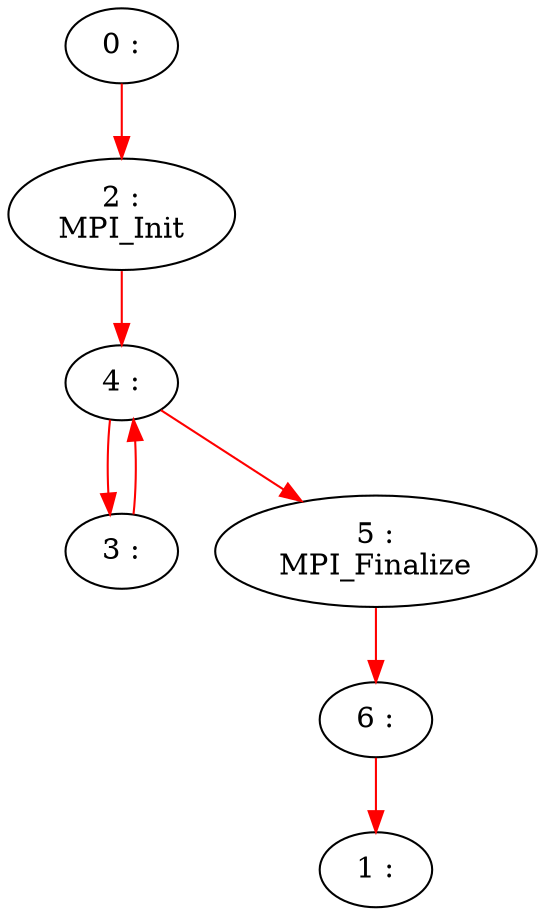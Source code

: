 Digraph G{
	N0 [label="0 :\n" shape=ellipse]
	N2 [label="2 :\nMPI_Init\n" shape=ellipse]
	N3 [label="3 :\n" shape=ellipse]
	N4 [label="4 :\n" shape=ellipse]
	N5 [label="5 :\nMPI_Finalize\n" shape=ellipse]
	N6 [label="6 :\n" shape=ellipse]
	N1 [label="1 :\n" shape=ellipse]
	N0 -> N2 [color=red]
	N2 -> N4 [color=red]
	N3 -> N4 [color=red]
	N4 -> N3 [color=red]
	N4 -> N5 [color=red]
	N5 -> N6 [color=red]
	N6 -> N1 [color=red]
}
